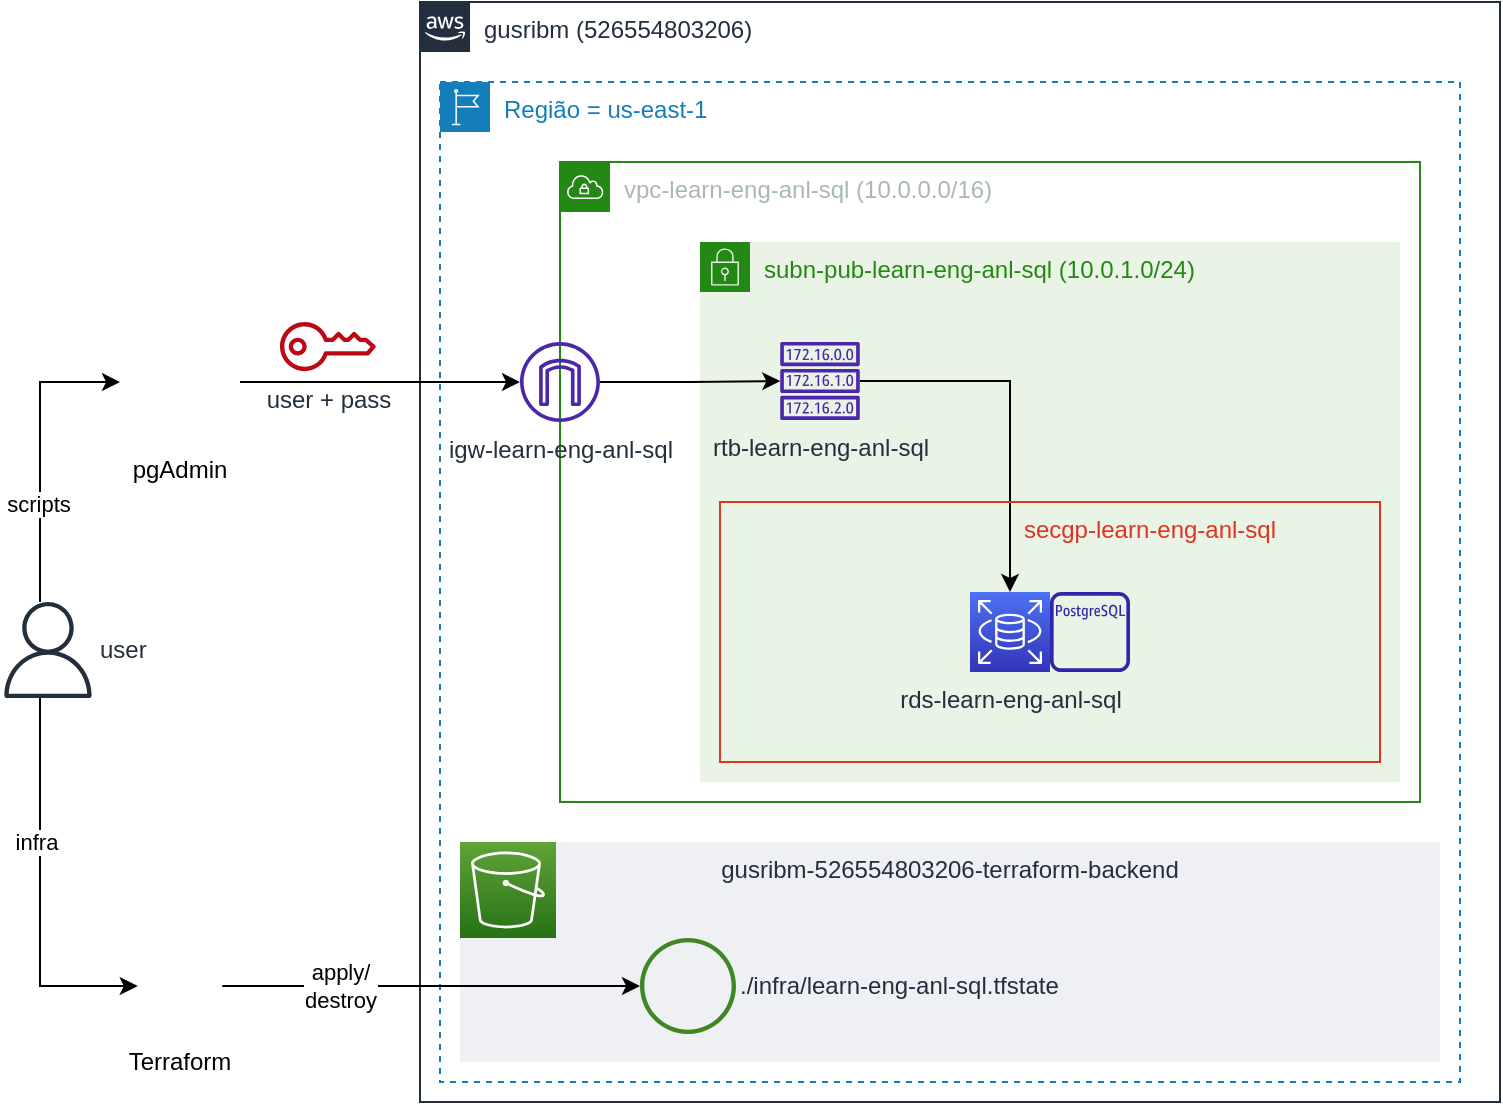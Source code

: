 <mxfile version="21.2.8" type="device">
  <diagram name="Página-1" id="EPKARBnT5kNXInfJXEND">
    <mxGraphModel dx="1120" dy="524" grid="1" gridSize="10" guides="1" tooltips="1" connect="1" arrows="1" fold="1" page="1" pageScale="1" pageWidth="827" pageHeight="1169" math="0" shadow="0">
      <root>
        <mxCell id="0" />
        <mxCell id="1" parent="0" />
        <mxCell id="W5AhPbFirdYE660B4pMs-1" value="gusribm (526554803206)" style="points=[[0,0],[0.25,0],[0.5,0],[0.75,0],[1,0],[1,0.25],[1,0.5],[1,0.75],[1,1],[0.75,1],[0.5,1],[0.25,1],[0,1],[0,0.75],[0,0.5],[0,0.25]];outlineConnect=0;gradientColor=none;html=1;whiteSpace=wrap;fontSize=12;fontStyle=0;container=1;pointerEvents=0;collapsible=0;recursiveResize=0;shape=mxgraph.aws4.group;grIcon=mxgraph.aws4.group_aws_cloud_alt;strokeColor=#232F3E;fillColor=none;verticalAlign=top;align=left;spacingLeft=30;fontColor=#232F3E;dashed=0;" parent="1" vertex="1">
          <mxGeometry x="210" y="50" width="540" height="550" as="geometry" />
        </mxCell>
        <mxCell id="W5AhPbFirdYE660B4pMs-2" value="Região = us-east-1" style="points=[[0,0],[0.25,0],[0.5,0],[0.75,0],[1,0],[1,0.25],[1,0.5],[1,0.75],[1,1],[0.75,1],[0.5,1],[0.25,1],[0,1],[0,0.75],[0,0.5],[0,0.25]];outlineConnect=0;gradientColor=none;html=1;whiteSpace=wrap;fontSize=12;fontStyle=0;container=1;pointerEvents=0;collapsible=0;recursiveResize=0;shape=mxgraph.aws4.group;grIcon=mxgraph.aws4.group_region;strokeColor=#147EBA;fillColor=none;verticalAlign=top;align=left;spacingLeft=30;fontColor=#147EBA;dashed=1;" parent="W5AhPbFirdYE660B4pMs-1" vertex="1">
          <mxGeometry x="10" y="40" width="510" height="500" as="geometry" />
        </mxCell>
        <mxCell id="KQPkA075Yafj8_F2vrq7-3" value="vpc-learn-eng-anl-sql (10.0.0.0/16)" style="points=[[0,0],[0.25,0],[0.5,0],[0.75,0],[1,0],[1,0.25],[1,0.5],[1,0.75],[1,1],[0.75,1],[0.5,1],[0.25,1],[0,1],[0,0.75],[0,0.5],[0,0.25]];outlineConnect=0;gradientColor=none;html=1;whiteSpace=wrap;fontSize=12;fontStyle=0;container=1;pointerEvents=0;collapsible=0;recursiveResize=0;shape=mxgraph.aws4.group;grIcon=mxgraph.aws4.group_vpc;strokeColor=#248814;fillColor=none;verticalAlign=top;align=left;spacingLeft=30;fontColor=#AAB7B8;dashed=0;" parent="W5AhPbFirdYE660B4pMs-2" vertex="1">
          <mxGeometry x="60" y="40" width="430" height="320" as="geometry" />
        </mxCell>
        <mxCell id="KQPkA075Yafj8_F2vrq7-2" value="subn-pub-learn-eng-anl-sql (10.0.1.0/24)" style="points=[[0,0],[0.25,0],[0.5,0],[0.75,0],[1,0],[1,0.25],[1,0.5],[1,0.75],[1,1],[0.75,1],[0.5,1],[0.25,1],[0,1],[0,0.75],[0,0.5],[0,0.25]];outlineConnect=0;gradientColor=none;html=1;whiteSpace=wrap;fontSize=12;fontStyle=0;container=1;pointerEvents=0;collapsible=0;recursiveResize=0;shape=mxgraph.aws4.group;grIcon=mxgraph.aws4.group_security_group;grStroke=0;strokeColor=#248814;fillColor=#E9F3E6;verticalAlign=top;align=left;spacingLeft=30;fontColor=#248814;dashed=0;" parent="KQPkA075Yafj8_F2vrq7-3" vertex="1">
          <mxGeometry x="70" y="40" width="350" height="270" as="geometry" />
        </mxCell>
        <mxCell id="KQPkA075Yafj8_F2vrq7-10" style="edgeStyle=orthogonalEdgeStyle;rounded=0;orthogonalLoop=1;jettySize=auto;html=1;entryX=0.5;entryY=0;entryDx=0;entryDy=0;entryPerimeter=0;" parent="KQPkA075Yafj8_F2vrq7-2" source="KQPkA075Yafj8_F2vrq7-5" target="KQPkA075Yafj8_F2vrq7-8" edge="1">
          <mxGeometry relative="1" as="geometry" />
        </mxCell>
        <mxCell id="KQPkA075Yafj8_F2vrq7-5" value="rtb-learn-eng-anl-sql" style="sketch=0;outlineConnect=0;fontColor=#232F3E;gradientColor=none;fillColor=#4D27AA;strokeColor=none;dashed=0;verticalLabelPosition=bottom;verticalAlign=top;align=center;html=1;fontSize=12;fontStyle=0;aspect=fixed;pointerEvents=1;shape=mxgraph.aws4.route_table;" parent="KQPkA075Yafj8_F2vrq7-2" vertex="1">
          <mxGeometry x="40" y="50" width="40" height="38.97" as="geometry" />
        </mxCell>
        <mxCell id="KQPkA075Yafj8_F2vrq7-7" value="secgp-learn-eng-anl-sql" style="fillColor=none;strokeColor=#DD3522;verticalAlign=top;fontStyle=0;fontColor=#DD3522;whiteSpace=wrap;html=1;spacingLeft=100;" parent="KQPkA075Yafj8_F2vrq7-2" vertex="1">
          <mxGeometry x="10" y="130" width="330" height="130" as="geometry" />
        </mxCell>
        <mxCell id="KQPkA075Yafj8_F2vrq7-8" value="rds-learn-eng-anl-sql" style="sketch=0;points=[[0,0,0],[0.25,0,0],[0.5,0,0],[0.75,0,0],[1,0,0],[0,1,0],[0.25,1,0],[0.5,1,0],[0.75,1,0],[1,1,0],[0,0.25,0],[0,0.5,0],[0,0.75,0],[1,0.25,0],[1,0.5,0],[1,0.75,0]];outlineConnect=0;fontColor=#232F3E;gradientColor=#4D72F3;gradientDirection=north;fillColor=#3334B9;strokeColor=#ffffff;dashed=0;verticalLabelPosition=bottom;verticalAlign=top;align=center;html=1;fontSize=12;fontStyle=0;aspect=fixed;shape=mxgraph.aws4.resourceIcon;resIcon=mxgraph.aws4.rds;" parent="KQPkA075Yafj8_F2vrq7-2" vertex="1">
          <mxGeometry x="135" y="175" width="40" height="40" as="geometry" />
        </mxCell>
        <mxCell id="KQPkA075Yafj8_F2vrq7-9" value="" style="sketch=0;outlineConnect=0;fontColor=#232F3E;gradientColor=none;fillColor=#2E27AD;strokeColor=none;dashed=0;verticalLabelPosition=bottom;verticalAlign=top;align=center;html=1;fontSize=12;fontStyle=0;aspect=fixed;pointerEvents=1;shape=mxgraph.aws4.rds_postgresql_instance_alt;" parent="KQPkA075Yafj8_F2vrq7-2" vertex="1">
          <mxGeometry x="175" y="175" width="40" height="40" as="geometry" />
        </mxCell>
        <mxCell id="KQPkA075Yafj8_F2vrq7-6" style="edgeStyle=orthogonalEdgeStyle;rounded=0;orthogonalLoop=1;jettySize=auto;html=1;" parent="KQPkA075Yafj8_F2vrq7-3" source="KQPkA075Yafj8_F2vrq7-4" target="KQPkA075Yafj8_F2vrq7-5" edge="1">
          <mxGeometry relative="1" as="geometry" />
        </mxCell>
        <mxCell id="KQPkA075Yafj8_F2vrq7-4" value="igw-learn-eng-anl-sql" style="sketch=0;outlineConnect=0;fontColor=#232F3E;gradientColor=none;fillColor=#4D27AA;strokeColor=none;dashed=0;verticalLabelPosition=bottom;verticalAlign=top;align=center;html=1;fontSize=12;fontStyle=0;aspect=fixed;pointerEvents=1;shape=mxgraph.aws4.internet_gateway;" parent="KQPkA075Yafj8_F2vrq7-3" vertex="1">
          <mxGeometry x="-20" y="90" width="40" height="40" as="geometry" />
        </mxCell>
        <mxCell id="KQPkA075Yafj8_F2vrq7-20" value="gusribm-526554803206-terraform-backend" style="fillColor=#EFF0F3;strokeColor=none;dashed=0;verticalAlign=top;fontStyle=0;fontColor=#232F3D;whiteSpace=wrap;html=1;" parent="W5AhPbFirdYE660B4pMs-2" vertex="1">
          <mxGeometry x="10" y="380" width="490" height="110" as="geometry" />
        </mxCell>
        <mxCell id="KQPkA075Yafj8_F2vrq7-21" value="" style="sketch=0;points=[[0,0,0],[0.25,0,0],[0.5,0,0],[0.75,0,0],[1,0,0],[0,1,0],[0.25,1,0],[0.5,1,0],[0.75,1,0],[1,1,0],[0,0.25,0],[0,0.5,0],[0,0.75,0],[1,0.25,0],[1,0.5,0],[1,0.75,0]];outlineConnect=0;fontColor=#232F3E;gradientColor=#60A337;gradientDirection=north;fillColor=#277116;strokeColor=#ffffff;dashed=0;verticalLabelPosition=bottom;verticalAlign=top;align=center;html=1;fontSize=12;fontStyle=0;aspect=fixed;shape=mxgraph.aws4.resourceIcon;resIcon=mxgraph.aws4.s3;" parent="W5AhPbFirdYE660B4pMs-2" vertex="1">
          <mxGeometry x="10" y="380" width="48" height="48" as="geometry" />
        </mxCell>
        <mxCell id="KQPkA075Yafj8_F2vrq7-22" value="./infra/learn-eng-anl-sql.tfstate" style="sketch=0;outlineConnect=0;fontColor=#232F3E;gradientColor=none;fillColor=#3F8624;strokeColor=none;dashed=0;verticalLabelPosition=middle;verticalAlign=middle;align=left;html=1;fontSize=12;fontStyle=0;aspect=fixed;pointerEvents=1;shape=mxgraph.aws4.object;labelPosition=right;" parent="W5AhPbFirdYE660B4pMs-2" vertex="1">
          <mxGeometry x="100" y="428" width="48" height="48" as="geometry" />
        </mxCell>
        <mxCell id="KQPkA075Yafj8_F2vrq7-12" style="edgeStyle=orthogonalEdgeStyle;rounded=0;orthogonalLoop=1;jettySize=auto;html=1;" parent="1" source="KQPkA075Yafj8_F2vrq7-11" target="KQPkA075Yafj8_F2vrq7-4" edge="1">
          <mxGeometry relative="1" as="geometry" />
        </mxCell>
        <mxCell id="KQPkA075Yafj8_F2vrq7-11" value="pgAdmin" style="shape=image;verticalLabelPosition=bottom;labelBackgroundColor=default;verticalAlign=top;aspect=fixed;imageAspect=0;image=https://static-00.iconduck.com/assets.00/pgadmin-icon-2048x2048-rxk8ydpt.png;" parent="1" vertex="1">
          <mxGeometry x="60" y="210" width="60" height="60" as="geometry" />
        </mxCell>
        <mxCell id="KQPkA075Yafj8_F2vrq7-13" value="user + pass" style="sketch=0;outlineConnect=0;fontColor=#232F3E;gradientColor=none;fillColor=#BF0816;strokeColor=none;dashed=0;verticalLabelPosition=bottom;verticalAlign=top;align=center;html=1;fontSize=12;fontStyle=0;aspect=fixed;pointerEvents=1;shape=mxgraph.aws4.addon;" parent="1" vertex="1">
          <mxGeometry x="140" y="210" width="48" height="24.62" as="geometry" />
        </mxCell>
        <mxCell id="KQPkA075Yafj8_F2vrq7-15" style="edgeStyle=orthogonalEdgeStyle;rounded=0;orthogonalLoop=1;jettySize=auto;html=1;entryX=0;entryY=0.5;entryDx=0;entryDy=0;" parent="1" source="KQPkA075Yafj8_F2vrq7-14" target="KQPkA075Yafj8_F2vrq7-11" edge="1">
          <mxGeometry relative="1" as="geometry">
            <mxPoint x="110" y="370" as="sourcePoint" />
            <Array as="points">
              <mxPoint x="20" y="240" />
            </Array>
          </mxGeometry>
        </mxCell>
        <mxCell id="KQPkA075Yafj8_F2vrq7-16" value="scripts" style="edgeLabel;html=1;align=center;verticalAlign=middle;resizable=0;points=[];" parent="KQPkA075Yafj8_F2vrq7-15" vertex="1" connectable="0">
          <mxGeometry x="0.036" y="1" relative="1" as="geometry">
            <mxPoint y="28" as="offset" />
          </mxGeometry>
        </mxCell>
        <mxCell id="KQPkA075Yafj8_F2vrq7-18" style="edgeStyle=orthogonalEdgeStyle;rounded=0;orthogonalLoop=1;jettySize=auto;html=1;entryX=0;entryY=0.5;entryDx=0;entryDy=0;" parent="1" source="KQPkA075Yafj8_F2vrq7-14" target="KQPkA075Yafj8_F2vrq7-17" edge="1">
          <mxGeometry relative="1" as="geometry">
            <Array as="points">
              <mxPoint x="20" y="542" />
            </Array>
          </mxGeometry>
        </mxCell>
        <mxCell id="KQPkA075Yafj8_F2vrq7-19" value="infra" style="edgeLabel;html=1;align=center;verticalAlign=middle;resizable=0;points=[];" parent="KQPkA075Yafj8_F2vrq7-18" vertex="1" connectable="0">
          <mxGeometry x="-0.511" y="-2" relative="1" as="geometry">
            <mxPoint y="25" as="offset" />
          </mxGeometry>
        </mxCell>
        <mxCell id="KQPkA075Yafj8_F2vrq7-14" value="user" style="sketch=0;outlineConnect=0;fontColor=#232F3E;gradientColor=none;fillColor=#232F3D;strokeColor=none;dashed=0;verticalLabelPosition=middle;verticalAlign=middle;align=left;html=1;fontSize=12;fontStyle=0;aspect=fixed;pointerEvents=1;shape=mxgraph.aws4.user;labelPosition=right;" parent="1" vertex="1">
          <mxGeometry y="350" width="48" height="48" as="geometry" />
        </mxCell>
        <mxCell id="KQPkA075Yafj8_F2vrq7-23" value="apply/&lt;br&gt;destroy" style="edgeStyle=orthogonalEdgeStyle;rounded=0;orthogonalLoop=1;jettySize=auto;html=1;" parent="1" source="KQPkA075Yafj8_F2vrq7-17" target="KQPkA075Yafj8_F2vrq7-22" edge="1">
          <mxGeometry x="-0.436" relative="1" as="geometry">
            <mxPoint as="offset" />
          </mxGeometry>
        </mxCell>
        <mxCell id="KQPkA075Yafj8_F2vrq7-17" value="Terraform" style="shape=image;verticalLabelPosition=bottom;labelBackgroundColor=default;verticalAlign=top;aspect=fixed;imageAspect=0;image=https://static-00.iconduck.com/assets.00/terraform-icon-1803x2048-hodrzd3t.png;" parent="1" vertex="1">
          <mxGeometry x="68.88" y="518" width="42.24" height="48" as="geometry" />
        </mxCell>
      </root>
    </mxGraphModel>
  </diagram>
</mxfile>
